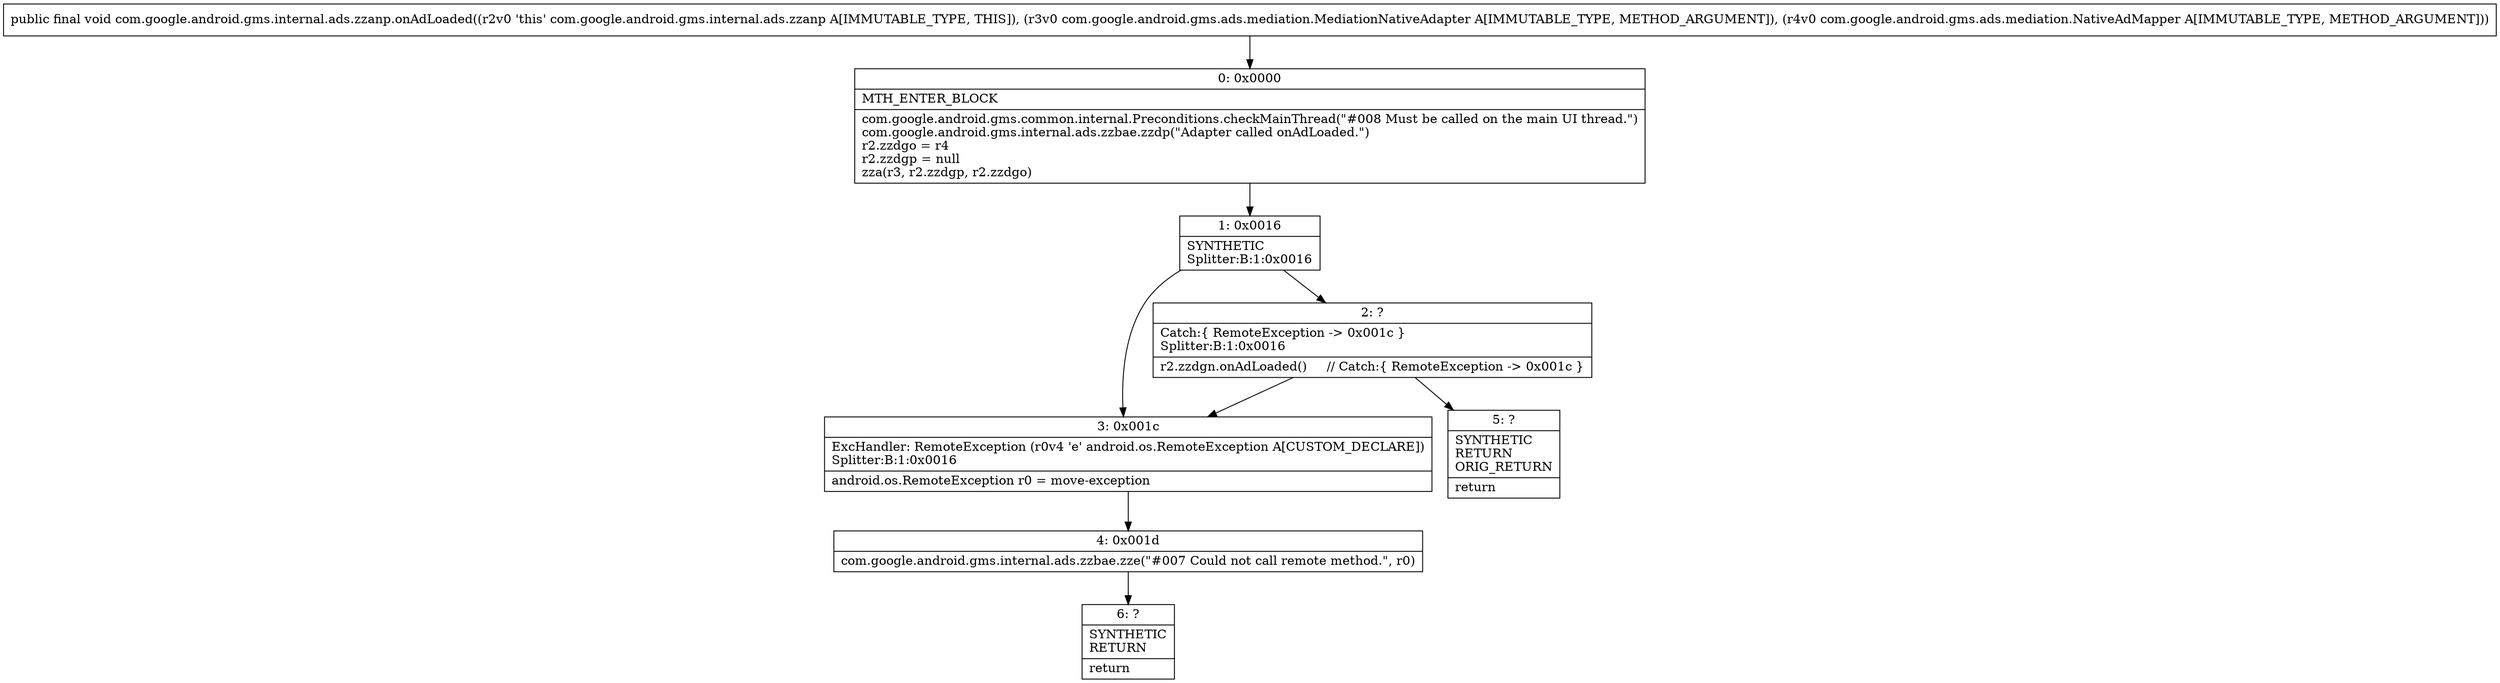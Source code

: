 digraph "CFG forcom.google.android.gms.internal.ads.zzanp.onAdLoaded(Lcom\/google\/android\/gms\/ads\/mediation\/MediationNativeAdapter;Lcom\/google\/android\/gms\/ads\/mediation\/NativeAdMapper;)V" {
Node_0 [shape=record,label="{0\:\ 0x0000|MTH_ENTER_BLOCK\l|com.google.android.gms.common.internal.Preconditions.checkMainThread(\"#008 Must be called on the main UI thread.\")\lcom.google.android.gms.internal.ads.zzbae.zzdp(\"Adapter called onAdLoaded.\")\lr2.zzdgo = r4\lr2.zzdgp = null\lzza(r3, r2.zzdgp, r2.zzdgo)\l}"];
Node_1 [shape=record,label="{1\:\ 0x0016|SYNTHETIC\lSplitter:B:1:0x0016\l}"];
Node_2 [shape=record,label="{2\:\ ?|Catch:\{ RemoteException \-\> 0x001c \}\lSplitter:B:1:0x0016\l|r2.zzdgn.onAdLoaded()     \/\/ Catch:\{ RemoteException \-\> 0x001c \}\l}"];
Node_3 [shape=record,label="{3\:\ 0x001c|ExcHandler: RemoteException (r0v4 'e' android.os.RemoteException A[CUSTOM_DECLARE])\lSplitter:B:1:0x0016\l|android.os.RemoteException r0 = move\-exception\l}"];
Node_4 [shape=record,label="{4\:\ 0x001d|com.google.android.gms.internal.ads.zzbae.zze(\"#007 Could not call remote method.\", r0)\l}"];
Node_5 [shape=record,label="{5\:\ ?|SYNTHETIC\lRETURN\lORIG_RETURN\l|return\l}"];
Node_6 [shape=record,label="{6\:\ ?|SYNTHETIC\lRETURN\l|return\l}"];
MethodNode[shape=record,label="{public final void com.google.android.gms.internal.ads.zzanp.onAdLoaded((r2v0 'this' com.google.android.gms.internal.ads.zzanp A[IMMUTABLE_TYPE, THIS]), (r3v0 com.google.android.gms.ads.mediation.MediationNativeAdapter A[IMMUTABLE_TYPE, METHOD_ARGUMENT]), (r4v0 com.google.android.gms.ads.mediation.NativeAdMapper A[IMMUTABLE_TYPE, METHOD_ARGUMENT])) }"];
MethodNode -> Node_0;
Node_0 -> Node_1;
Node_1 -> Node_2;
Node_1 -> Node_3;
Node_2 -> Node_3;
Node_2 -> Node_5;
Node_3 -> Node_4;
Node_4 -> Node_6;
}

